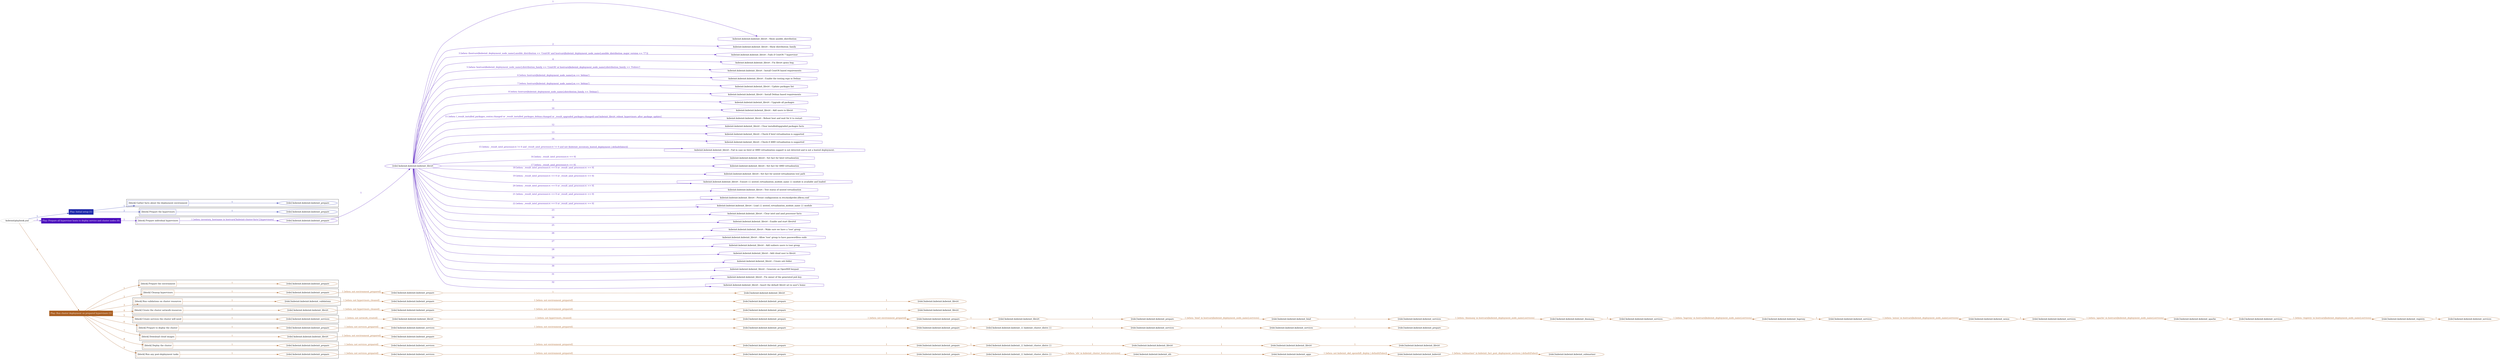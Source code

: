 digraph {
	graph [concentrate=true ordering=in rankdir=LR ratio=fill]
	edge [esep=5 sep=10]
	"kubeinit/playbook.yml" [id=root_node style=dotted]
	play_df1ec5d4 [label="Play: Initial setup (1)" color="#202bac" fontcolor="#ffffff" id=play_df1ec5d4 shape=box style=filled tooltip=localhost]
	"kubeinit/playbook.yml" -> play_df1ec5d4 [label="1 " color="#202bac" fontcolor="#202bac" id=edge_6e7beea9 labeltooltip="1 " tooltip="1 "]
	subgraph "kubeinit.kubeinit.kubeinit_prepare" {
		role_22238a68 [label="[role] kubeinit.kubeinit.kubeinit_prepare" color="#202bac" id=role_22238a68 tooltip="kubeinit.kubeinit.kubeinit_prepare"]
	}
	subgraph "kubeinit.kubeinit.kubeinit_prepare" {
		role_86d8e0dc [label="[role] kubeinit.kubeinit.kubeinit_prepare" color="#202bac" id=role_86d8e0dc tooltip="kubeinit.kubeinit.kubeinit_prepare"]
	}
	subgraph "Play: Initial setup (1)" {
		play_df1ec5d4 -> block_e106db28 [label=1 color="#202bac" fontcolor="#202bac" id=edge_c3531d07 labeltooltip=1 tooltip=1]
		subgraph cluster_block_e106db28 {
			block_e106db28 [label="[block] Gather facts about the deployment environment" color="#202bac" id=block_e106db28 labeltooltip="Gather facts about the deployment environment" shape=box tooltip="Gather facts about the deployment environment"]
			block_e106db28 -> role_22238a68 [label="1 " color="#202bac" fontcolor="#202bac" id=edge_c3fcd8cf labeltooltip="1 " tooltip="1 "]
		}
		play_df1ec5d4 -> block_f93aacaf [label=2 color="#202bac" fontcolor="#202bac" id=edge_62ccc454 labeltooltip=2 tooltip=2]
		subgraph cluster_block_f93aacaf {
			block_f93aacaf [label="[block] Prepare the hypervisors" color="#202bac" id=block_f93aacaf labeltooltip="Prepare the hypervisors" shape=box tooltip="Prepare the hypervisors"]
			block_f93aacaf -> role_86d8e0dc [label="1 " color="#202bac" fontcolor="#202bac" id=edge_b5d084df labeltooltip="1 " tooltip="1 "]
		}
	}
	play_076301d9 [label="Play: Prepare all hypervisor hosts to deploy service and cluster nodes (0)" color="#4c0fbd" fontcolor="#ffffff" id=play_076301d9 shape=box style=filled tooltip="Play: Prepare all hypervisor hosts to deploy service and cluster nodes (0)"]
	"kubeinit/playbook.yml" -> play_076301d9 [label="2 " color="#4c0fbd" fontcolor="#4c0fbd" id=edge_7d614e7a labeltooltip="2 " tooltip="2 "]
	subgraph "kubeinit.kubeinit.kubeinit_libvirt" {
		role_a72bd143 [label="[role] kubeinit.kubeinit.kubeinit_libvirt" color="#4c0fbd" id=role_a72bd143 tooltip="kubeinit.kubeinit.kubeinit_libvirt"]
		task_8fe0cf68 [label="kubeinit.kubeinit.kubeinit_libvirt : Show ansible_distribution" color="#4c0fbd" id=task_8fe0cf68 shape=octagon tooltip="kubeinit.kubeinit.kubeinit_libvirt : Show ansible_distribution"]
		role_a72bd143 -> task_8fe0cf68 [label="1 " color="#4c0fbd" fontcolor="#4c0fbd" id=edge_a979a86d labeltooltip="1 " tooltip="1 "]
		task_bbefbd9b [label="kubeinit.kubeinit.kubeinit_libvirt : Show distribution_family" color="#4c0fbd" id=task_bbefbd9b shape=octagon tooltip="kubeinit.kubeinit.kubeinit_libvirt : Show distribution_family"]
		role_a72bd143 -> task_bbefbd9b [label="2 " color="#4c0fbd" fontcolor="#4c0fbd" id=edge_7fc5ed7e labeltooltip="2 " tooltip="2 "]
		task_b1ae41cb [label="kubeinit.kubeinit.kubeinit_libvirt : Fails if CentOS 7 hypervisor" color="#4c0fbd" id=task_b1ae41cb shape=octagon tooltip="kubeinit.kubeinit.kubeinit_libvirt : Fails if CentOS 7 hypervisor"]
		role_a72bd143 -> task_b1ae41cb [label="3 [when: (hostvars[kubeinit_deployment_node_name].ansible_distribution == 'CentOS' and hostvars[kubeinit_deployment_node_name].ansible_distribution_major_version == \"7\")]" color="#4c0fbd" fontcolor="#4c0fbd" id=edge_ca2c63c0 labeltooltip="3 [when: (hostvars[kubeinit_deployment_node_name].ansible_distribution == 'CentOS' and hostvars[kubeinit_deployment_node_name].ansible_distribution_major_version == \"7\")]" tooltip="3 [when: (hostvars[kubeinit_deployment_node_name].ansible_distribution == 'CentOS' and hostvars[kubeinit_deployment_node_name].ansible_distribution_major_version == \"7\")]"]
		task_789c6225 [label="kubeinit.kubeinit.kubeinit_libvirt : Fix libvirt qemu bug" color="#4c0fbd" id=task_789c6225 shape=octagon tooltip="kubeinit.kubeinit.kubeinit_libvirt : Fix libvirt qemu bug"]
		role_a72bd143 -> task_789c6225 [label="4 " color="#4c0fbd" fontcolor="#4c0fbd" id=edge_00399cfd labeltooltip="4 " tooltip="4 "]
		task_fe5eb05d [label="kubeinit.kubeinit.kubeinit_libvirt : Install CentOS based requirements" color="#4c0fbd" id=task_fe5eb05d shape=octagon tooltip="kubeinit.kubeinit.kubeinit_libvirt : Install CentOS based requirements"]
		role_a72bd143 -> task_fe5eb05d [label="5 [when: hostvars[kubeinit_deployment_node_name].distribution_family == 'CentOS' or hostvars[kubeinit_deployment_node_name].distribution_family == 'Fedora']" color="#4c0fbd" fontcolor="#4c0fbd" id=edge_5f647e98 labeltooltip="5 [when: hostvars[kubeinit_deployment_node_name].distribution_family == 'CentOS' or hostvars[kubeinit_deployment_node_name].distribution_family == 'Fedora']" tooltip="5 [when: hostvars[kubeinit_deployment_node_name].distribution_family == 'CentOS' or hostvars[kubeinit_deployment_node_name].distribution_family == 'Fedora']"]
		task_aba9dcfe [label="kubeinit.kubeinit.kubeinit_libvirt : Enable the testing repo in Debian" color="#4c0fbd" id=task_aba9dcfe shape=octagon tooltip="kubeinit.kubeinit.kubeinit_libvirt : Enable the testing repo in Debian"]
		role_a72bd143 -> task_aba9dcfe [label="6 [when: hostvars[kubeinit_deployment_node_name].os == 'debian']" color="#4c0fbd" fontcolor="#4c0fbd" id=edge_24ddf418 labeltooltip="6 [when: hostvars[kubeinit_deployment_node_name].os == 'debian']" tooltip="6 [when: hostvars[kubeinit_deployment_node_name].os == 'debian']"]
		task_d5825c29 [label="kubeinit.kubeinit.kubeinit_libvirt : Update packages list" color="#4c0fbd" id=task_d5825c29 shape=octagon tooltip="kubeinit.kubeinit.kubeinit_libvirt : Update packages list"]
		role_a72bd143 -> task_d5825c29 [label="7 [when: hostvars[kubeinit_deployment_node_name].os == 'debian']" color="#4c0fbd" fontcolor="#4c0fbd" id=edge_ef366991 labeltooltip="7 [when: hostvars[kubeinit_deployment_node_name].os == 'debian']" tooltip="7 [when: hostvars[kubeinit_deployment_node_name].os == 'debian']"]
		task_bbdff14e [label="kubeinit.kubeinit.kubeinit_libvirt : Install Debian based requirements" color="#4c0fbd" id=task_bbdff14e shape=octagon tooltip="kubeinit.kubeinit.kubeinit_libvirt : Install Debian based requirements"]
		role_a72bd143 -> task_bbdff14e [label="8 [when: hostvars[kubeinit_deployment_node_name].distribution_family == 'Debian']" color="#4c0fbd" fontcolor="#4c0fbd" id=edge_b28fae75 labeltooltip="8 [when: hostvars[kubeinit_deployment_node_name].distribution_family == 'Debian']" tooltip="8 [when: hostvars[kubeinit_deployment_node_name].distribution_family == 'Debian']"]
		task_cf390827 [label="kubeinit.kubeinit.kubeinit_libvirt : Upgrade all packages" color="#4c0fbd" id=task_cf390827 shape=octagon tooltip="kubeinit.kubeinit.kubeinit_libvirt : Upgrade all packages"]
		role_a72bd143 -> task_cf390827 [label="9 " color="#4c0fbd" fontcolor="#4c0fbd" id=edge_77c9a303 labeltooltip="9 " tooltip="9 "]
		task_1a868b2c [label="kubeinit.kubeinit.kubeinit_libvirt : Add users to libvirt" color="#4c0fbd" id=task_1a868b2c shape=octagon tooltip="kubeinit.kubeinit.kubeinit_libvirt : Add users to libvirt"]
		role_a72bd143 -> task_1a868b2c [label="10 " color="#4c0fbd" fontcolor="#4c0fbd" id=edge_17122619 labeltooltip="10 " tooltip="10 "]
		task_4e14990d [label="kubeinit.kubeinit.kubeinit_libvirt : Reboot host and wait for it to restart" color="#4c0fbd" id=task_4e14990d shape=octagon tooltip="kubeinit.kubeinit.kubeinit_libvirt : Reboot host and wait for it to restart"]
		role_a72bd143 -> task_4e14990d [label="11 [when: (_result_installed_packages_centos.changed or _result_installed_packages_debian.changed or _result_upgraded_packages.changed) and kubeinit_libvirt_reboot_hypervisors_after_package_update]" color="#4c0fbd" fontcolor="#4c0fbd" id=edge_71cd508e labeltooltip="11 [when: (_result_installed_packages_centos.changed or _result_installed_packages_debian.changed or _result_upgraded_packages.changed) and kubeinit_libvirt_reboot_hypervisors_after_package_update]" tooltip="11 [when: (_result_installed_packages_centos.changed or _result_installed_packages_debian.changed or _result_upgraded_packages.changed) and kubeinit_libvirt_reboot_hypervisors_after_package_update]"]
		task_6c26b1a0 [label="kubeinit.kubeinit.kubeinit_libvirt : Clear installed/upgraded packages facts" color="#4c0fbd" id=task_6c26b1a0 shape=octagon tooltip="kubeinit.kubeinit.kubeinit_libvirt : Clear installed/upgraded packages facts"]
		role_a72bd143 -> task_6c26b1a0 [label="12 " color="#4c0fbd" fontcolor="#4c0fbd" id=edge_ee48d92a labeltooltip="12 " tooltip="12 "]
		task_4b0d0207 [label="kubeinit.kubeinit.kubeinit_libvirt : Check if Intel virtualization is supported" color="#4c0fbd" id=task_4b0d0207 shape=octagon tooltip="kubeinit.kubeinit.kubeinit_libvirt : Check if Intel virtualization is supported"]
		role_a72bd143 -> task_4b0d0207 [label="13 " color="#4c0fbd" fontcolor="#4c0fbd" id=edge_f76dde2c labeltooltip="13 " tooltip="13 "]
		task_5cb9b04f [label="kubeinit.kubeinit.kubeinit_libvirt : Check if AMD virtualization is supported" color="#4c0fbd" id=task_5cb9b04f shape=octagon tooltip="kubeinit.kubeinit.kubeinit_libvirt : Check if AMD virtualization is supported"]
		role_a72bd143 -> task_5cb9b04f [label="14 " color="#4c0fbd" fontcolor="#4c0fbd" id=edge_e63f74bb labeltooltip="14 " tooltip="14 "]
		task_a71fa666 [label="kubeinit.kubeinit.kubeinit_libvirt : Fail in case no Intel or AMD virtualization support is not detected and is not a hosted deployment." color="#4c0fbd" id=task_a71fa666 shape=octagon tooltip="kubeinit.kubeinit.kubeinit_libvirt : Fail in case no Intel or AMD virtualization support is not detected and is not a hosted deployment."]
		role_a72bd143 -> task_a71fa666 [label="15 [when: _result_intel_processor.rc != 0 and _result_amd_processor.rc != 0 and not (kubeinit_inventory_hosted_deployment | default(false))]" color="#4c0fbd" fontcolor="#4c0fbd" id=edge_13000d41 labeltooltip="15 [when: _result_intel_processor.rc != 0 and _result_amd_processor.rc != 0 and not (kubeinit_inventory_hosted_deployment | default(false))]" tooltip="15 [when: _result_intel_processor.rc != 0 and _result_amd_processor.rc != 0 and not (kubeinit_inventory_hosted_deployment | default(false))]"]
		task_9e79e00e [label="kubeinit.kubeinit.kubeinit_libvirt : Set fact for Intel virtualization" color="#4c0fbd" id=task_9e79e00e shape=octagon tooltip="kubeinit.kubeinit.kubeinit_libvirt : Set fact for Intel virtualization"]
		role_a72bd143 -> task_9e79e00e [label="16 [when: _result_intel_processor.rc == 0]" color="#4c0fbd" fontcolor="#4c0fbd" id=edge_895fde18 labeltooltip="16 [when: _result_intel_processor.rc == 0]" tooltip="16 [when: _result_intel_processor.rc == 0]"]
		task_1a4ee8d4 [label="kubeinit.kubeinit.kubeinit_libvirt : Set fact for AMD virtualization" color="#4c0fbd" id=task_1a4ee8d4 shape=octagon tooltip="kubeinit.kubeinit.kubeinit_libvirt : Set fact for AMD virtualization"]
		role_a72bd143 -> task_1a4ee8d4 [label="17 [when: _result_amd_processor.rc == 0]" color="#4c0fbd" fontcolor="#4c0fbd" id=edge_bd7a4a6a labeltooltip="17 [when: _result_amd_processor.rc == 0]" tooltip="17 [when: _result_amd_processor.rc == 0]"]
		task_6bd7b4a6 [label="kubeinit.kubeinit.kubeinit_libvirt : Set fact for nested virtualization test path" color="#4c0fbd" id=task_6bd7b4a6 shape=octagon tooltip="kubeinit.kubeinit.kubeinit_libvirt : Set fact for nested virtualization test path"]
		role_a72bd143 -> task_6bd7b4a6 [label="18 [when: _result_intel_processor.rc == 0 or _result_amd_processor.rc == 0]" color="#4c0fbd" fontcolor="#4c0fbd" id=edge_3a81ea72 labeltooltip="18 [when: _result_intel_processor.rc == 0 or _result_amd_processor.rc == 0]" tooltip="18 [when: _result_intel_processor.rc == 0 or _result_amd_processor.rc == 0]"]
		task_ff5f1b1c [label="kubeinit.kubeinit.kubeinit_libvirt : Ensure {{ nested_virtualization_module_name }} module is available and loaded" color="#4c0fbd" id=task_ff5f1b1c shape=octagon tooltip="kubeinit.kubeinit.kubeinit_libvirt : Ensure {{ nested_virtualization_module_name }} module is available and loaded"]
		role_a72bd143 -> task_ff5f1b1c [label="19 [when: _result_intel_processor.rc == 0 or _result_amd_processor.rc == 0]" color="#4c0fbd" fontcolor="#4c0fbd" id=edge_1c22f1cb labeltooltip="19 [when: _result_intel_processor.rc == 0 or _result_amd_processor.rc == 0]" tooltip="19 [when: _result_intel_processor.rc == 0 or _result_amd_processor.rc == 0]"]
		task_6c1040c2 [label="kubeinit.kubeinit.kubeinit_libvirt : Test status of nested virtualization" color="#4c0fbd" id=task_6c1040c2 shape=octagon tooltip="kubeinit.kubeinit.kubeinit_libvirt : Test status of nested virtualization"]
		role_a72bd143 -> task_6c1040c2 [label="20 [when: _result_intel_processor.rc == 0 or _result_amd_processor.rc == 0]" color="#4c0fbd" fontcolor="#4c0fbd" id=edge_50c0fee1 labeltooltip="20 [when: _result_intel_processor.rc == 0 or _result_amd_processor.rc == 0]" tooltip="20 [when: _result_intel_processor.rc == 0 or _result_amd_processor.rc == 0]"]
		task_5f2ed2e8 [label="kubeinit.kubeinit.kubeinit_libvirt : Persist configuration in /etc/modprobe.d/kvm.conf" color="#4c0fbd" id=task_5f2ed2e8 shape=octagon tooltip="kubeinit.kubeinit.kubeinit_libvirt : Persist configuration in /etc/modprobe.d/kvm.conf"]
		role_a72bd143 -> task_5f2ed2e8 [label="21 [when: _result_intel_processor.rc == 0 or _result_amd_processor.rc == 0]" color="#4c0fbd" fontcolor="#4c0fbd" id=edge_a9c32064 labeltooltip="21 [when: _result_intel_processor.rc == 0 or _result_amd_processor.rc == 0]" tooltip="21 [when: _result_intel_processor.rc == 0 or _result_amd_processor.rc == 0]"]
		task_ee4cc953 [label="kubeinit.kubeinit.kubeinit_libvirt : Load {{ nested_virtualization_module_name }} module" color="#4c0fbd" id=task_ee4cc953 shape=octagon tooltip="kubeinit.kubeinit.kubeinit_libvirt : Load {{ nested_virtualization_module_name }} module"]
		role_a72bd143 -> task_ee4cc953 [label="22 [when: _result_intel_processor.rc == 0 or _result_amd_processor.rc == 0]" color="#4c0fbd" fontcolor="#4c0fbd" id=edge_2286123e labeltooltip="22 [when: _result_intel_processor.rc == 0 or _result_amd_processor.rc == 0]" tooltip="22 [when: _result_intel_processor.rc == 0 or _result_amd_processor.rc == 0]"]
		task_f7d24a73 [label="kubeinit.kubeinit.kubeinit_libvirt : Clear intel and amd processor facts" color="#4c0fbd" id=task_f7d24a73 shape=octagon tooltip="kubeinit.kubeinit.kubeinit_libvirt : Clear intel and amd processor facts"]
		role_a72bd143 -> task_f7d24a73 [label="23 " color="#4c0fbd" fontcolor="#4c0fbd" id=edge_64b9920b labeltooltip="23 " tooltip="23 "]
		task_8b810e3b [label="kubeinit.kubeinit.kubeinit_libvirt : Enable and start libvirtd" color="#4c0fbd" id=task_8b810e3b shape=octagon tooltip="kubeinit.kubeinit.kubeinit_libvirt : Enable and start libvirtd"]
		role_a72bd143 -> task_8b810e3b [label="24 " color="#4c0fbd" fontcolor="#4c0fbd" id=edge_faac1fb0 labeltooltip="24 " tooltip="24 "]
		task_e3edcba7 [label="kubeinit.kubeinit.kubeinit_libvirt : Make sure we have a 'toor' group" color="#4c0fbd" id=task_e3edcba7 shape=octagon tooltip="kubeinit.kubeinit.kubeinit_libvirt : Make sure we have a 'toor' group"]
		role_a72bd143 -> task_e3edcba7 [label="25 " color="#4c0fbd" fontcolor="#4c0fbd" id=edge_061ee96d labeltooltip="25 " tooltip="25 "]
		task_efc46cf3 [label="kubeinit.kubeinit.kubeinit_libvirt : Allow 'toor' group to have passwordless sudo" color="#4c0fbd" id=task_efc46cf3 shape=octagon tooltip="kubeinit.kubeinit.kubeinit_libvirt : Allow 'toor' group to have passwordless sudo"]
		role_a72bd143 -> task_efc46cf3 [label="26 " color="#4c0fbd" fontcolor="#4c0fbd" id=edge_bf5309a3 labeltooltip="26 " tooltip="26 "]
		task_ea57b051 [label="kubeinit.kubeinit.kubeinit_libvirt : Add sudoers users to toor group" color="#4c0fbd" id=task_ea57b051 shape=octagon tooltip="kubeinit.kubeinit.kubeinit_libvirt : Add sudoers users to toor group"]
		role_a72bd143 -> task_ea57b051 [label="27 " color="#4c0fbd" fontcolor="#4c0fbd" id=edge_f78a4a45 labeltooltip="27 " tooltip="27 "]
		task_7d6c6e0d [label="kubeinit.kubeinit.kubeinit_libvirt : Add cloud user to libvirt" color="#4c0fbd" id=task_7d6c6e0d shape=octagon tooltip="kubeinit.kubeinit.kubeinit_libvirt : Add cloud user to libvirt"]
		role_a72bd143 -> task_7d6c6e0d [label="28 " color="#4c0fbd" fontcolor="#4c0fbd" id=edge_463be556 labeltooltip="28 " tooltip="28 "]
		task_0182cb27 [label="kubeinit.kubeinit.kubeinit_libvirt : Create ssh folder" color="#4c0fbd" id=task_0182cb27 shape=octagon tooltip="kubeinit.kubeinit.kubeinit_libvirt : Create ssh folder"]
		role_a72bd143 -> task_0182cb27 [label="29 " color="#4c0fbd" fontcolor="#4c0fbd" id=edge_de12cc36 labeltooltip="29 " tooltip="29 "]
		task_335a74a2 [label="kubeinit.kubeinit.kubeinit_libvirt : Generate an OpenSSH keypair" color="#4c0fbd" id=task_335a74a2 shape=octagon tooltip="kubeinit.kubeinit.kubeinit_libvirt : Generate an OpenSSH keypair"]
		role_a72bd143 -> task_335a74a2 [label="30 " color="#4c0fbd" fontcolor="#4c0fbd" id=edge_3971f919 labeltooltip="30 " tooltip="30 "]
		task_7f27c295 [label="kubeinit.kubeinit.kubeinit_libvirt : Fix owner of the generated pub key" color="#4c0fbd" id=task_7f27c295 shape=octagon tooltip="kubeinit.kubeinit.kubeinit_libvirt : Fix owner of the generated pub key"]
		role_a72bd143 -> task_7f27c295 [label="31 " color="#4c0fbd" fontcolor="#4c0fbd" id=edge_4c3c4feb labeltooltip="31 " tooltip="31 "]
		task_254e8396 [label="kubeinit.kubeinit.kubeinit_libvirt : Insert the default libvirt uri in user's home" color="#4c0fbd" id=task_254e8396 shape=octagon tooltip="kubeinit.kubeinit.kubeinit_libvirt : Insert the default libvirt uri in user's home"]
		role_a72bd143 -> task_254e8396 [label="32 " color="#4c0fbd" fontcolor="#4c0fbd" id=edge_87cd478e labeltooltip="32 " tooltip="32 "]
	}
	subgraph "kubeinit.kubeinit.kubeinit_prepare" {
		role_f9a0f3dd [label="[role] kubeinit.kubeinit.kubeinit_prepare" color="#4c0fbd" id=role_f9a0f3dd tooltip="kubeinit.kubeinit.kubeinit_prepare"]
		role_f9a0f3dd -> role_a72bd143 [label="1 " color="#4c0fbd" fontcolor="#4c0fbd" id=edge_6d8738e7 labeltooltip="1 " tooltip="1 "]
	}
	subgraph "Play: Prepare all hypervisor hosts to deploy service and cluster nodes (0)" {
		play_076301d9 -> block_3bb1dac2 [label=1 color="#4c0fbd" fontcolor="#4c0fbd" id=edge_7f2052cd labeltooltip=1 tooltip=1]
		subgraph cluster_block_3bb1dac2 {
			block_3bb1dac2 [label="[block] Prepare individual hypervisors" color="#4c0fbd" id=block_3bb1dac2 labeltooltip="Prepare individual hypervisors" shape=box tooltip="Prepare individual hypervisors"]
			block_3bb1dac2 -> role_f9a0f3dd [label="1 [when: inventory_hostname in hostvars['kubeinit-cluster-facts'].hypervisors]" color="#4c0fbd" fontcolor="#4c0fbd" id=edge_7e7dec12 labeltooltip="1 [when: inventory_hostname in hostvars['kubeinit-cluster-facts'].hypervisors]" tooltip="1 [when: inventory_hostname in hostvars['kubeinit-cluster-facts'].hypervisors]"]
		}
	}
	play_081193ae [label="Play: Run cluster deployment on prepared hypervisors (1)" color="#ab5f21" fontcolor="#ffffff" id=play_081193ae shape=box style=filled tooltip=localhost]
	"kubeinit/playbook.yml" -> play_081193ae [label="3 " color="#ab5f21" fontcolor="#ab5f21" id=edge_ac8b5c2c labeltooltip="3 " tooltip="3 "]
	subgraph "kubeinit.kubeinit.kubeinit_prepare" {
		role_61e7997d [label="[role] kubeinit.kubeinit.kubeinit_prepare" color="#ab5f21" id=role_61e7997d tooltip="kubeinit.kubeinit.kubeinit_prepare"]
	}
	subgraph "kubeinit.kubeinit.kubeinit_libvirt" {
		role_8462a612 [label="[role] kubeinit.kubeinit.kubeinit_libvirt" color="#ab5f21" id=role_8462a612 tooltip="kubeinit.kubeinit.kubeinit_libvirt"]
	}
	subgraph "kubeinit.kubeinit.kubeinit_prepare" {
		role_066e2633 [label="[role] kubeinit.kubeinit.kubeinit_prepare" color="#ab5f21" id=role_066e2633 tooltip="kubeinit.kubeinit.kubeinit_prepare"]
		role_066e2633 -> role_8462a612 [label="1 " color="#ab5f21" fontcolor="#ab5f21" id=edge_4b9e4d9f labeltooltip="1 " tooltip="1 "]
	}
	subgraph "kubeinit.kubeinit.kubeinit_prepare" {
		role_a6fb6980 [label="[role] kubeinit.kubeinit.kubeinit_prepare" color="#ab5f21" id=role_a6fb6980 tooltip="kubeinit.kubeinit.kubeinit_prepare"]
		role_a6fb6980 -> role_066e2633 [label="1 [when: not environment_prepared]" color="#ab5f21" fontcolor="#ab5f21" id=edge_c714cc17 labeltooltip="1 [when: not environment_prepared]" tooltip="1 [when: not environment_prepared]"]
	}
	subgraph "kubeinit.kubeinit.kubeinit_libvirt" {
		role_ebddf0b9 [label="[role] kubeinit.kubeinit.kubeinit_libvirt" color="#ab5f21" id=role_ebddf0b9 tooltip="kubeinit.kubeinit.kubeinit_libvirt"]
	}
	subgraph "kubeinit.kubeinit.kubeinit_prepare" {
		role_00468c1b [label="[role] kubeinit.kubeinit.kubeinit_prepare" color="#ab5f21" id=role_00468c1b tooltip="kubeinit.kubeinit.kubeinit_prepare"]
		role_00468c1b -> role_ebddf0b9 [label="1 " color="#ab5f21" fontcolor="#ab5f21" id=edge_8611667b labeltooltip="1 " tooltip="1 "]
	}
	subgraph "kubeinit.kubeinit.kubeinit_prepare" {
		role_9fed2c93 [label="[role] kubeinit.kubeinit.kubeinit_prepare" color="#ab5f21" id=role_9fed2c93 tooltip="kubeinit.kubeinit.kubeinit_prepare"]
		role_9fed2c93 -> role_00468c1b [label="1 [when: not environment_prepared]" color="#ab5f21" fontcolor="#ab5f21" id=edge_74de4195 labeltooltip="1 [when: not environment_prepared]" tooltip="1 [when: not environment_prepared]"]
	}
	subgraph "kubeinit.kubeinit.kubeinit_validations" {
		role_a7d7992a [label="[role] kubeinit.kubeinit.kubeinit_validations" color="#ab5f21" id=role_a7d7992a tooltip="kubeinit.kubeinit.kubeinit_validations"]
		role_a7d7992a -> role_9fed2c93 [label="1 [when: not hypervisors_cleaned]" color="#ab5f21" fontcolor="#ab5f21" id=edge_accaa851 labeltooltip="1 [when: not hypervisors_cleaned]" tooltip="1 [when: not hypervisors_cleaned]"]
	}
	subgraph "kubeinit.kubeinit.kubeinit_libvirt" {
		role_2a5772b8 [label="[role] kubeinit.kubeinit.kubeinit_libvirt" color="#ab5f21" id=role_2a5772b8 tooltip="kubeinit.kubeinit.kubeinit_libvirt"]
	}
	subgraph "kubeinit.kubeinit.kubeinit_prepare" {
		role_4b7816ce [label="[role] kubeinit.kubeinit.kubeinit_prepare" color="#ab5f21" id=role_4b7816ce tooltip="kubeinit.kubeinit.kubeinit_prepare"]
		role_4b7816ce -> role_2a5772b8 [label="1 " color="#ab5f21" fontcolor="#ab5f21" id=edge_706d5aa4 labeltooltip="1 " tooltip="1 "]
	}
	subgraph "kubeinit.kubeinit.kubeinit_prepare" {
		role_886ae4f2 [label="[role] kubeinit.kubeinit.kubeinit_prepare" color="#ab5f21" id=role_886ae4f2 tooltip="kubeinit.kubeinit.kubeinit_prepare"]
		role_886ae4f2 -> role_4b7816ce [label="1 [when: not environment_prepared]" color="#ab5f21" fontcolor="#ab5f21" id=edge_6c632e68 labeltooltip="1 [when: not environment_prepared]" tooltip="1 [when: not environment_prepared]"]
	}
	subgraph "kubeinit.kubeinit.kubeinit_libvirt" {
		role_f8156f82 [label="[role] kubeinit.kubeinit.kubeinit_libvirt" color="#ab5f21" id=role_f8156f82 tooltip="kubeinit.kubeinit.kubeinit_libvirt"]
		role_f8156f82 -> role_886ae4f2 [label="1 [when: not hypervisors_cleaned]" color="#ab5f21" fontcolor="#ab5f21" id=edge_a3c76b61 labeltooltip="1 [when: not hypervisors_cleaned]" tooltip="1 [when: not hypervisors_cleaned]"]
	}
	subgraph "kubeinit.kubeinit.kubeinit_services" {
		role_248af552 [label="[role] kubeinit.kubeinit.kubeinit_services" color="#ab5f21" id=role_248af552 tooltip="kubeinit.kubeinit.kubeinit_services"]
	}
	subgraph "kubeinit.kubeinit.kubeinit_registry" {
		role_72593d97 [label="[role] kubeinit.kubeinit.kubeinit_registry" color="#ab5f21" id=role_72593d97 tooltip="kubeinit.kubeinit.kubeinit_registry"]
		role_72593d97 -> role_248af552 [label="1 " color="#ab5f21" fontcolor="#ab5f21" id=edge_7bd4d984 labeltooltip="1 " tooltip="1 "]
	}
	subgraph "kubeinit.kubeinit.kubeinit_services" {
		role_71eef322 [label="[role] kubeinit.kubeinit.kubeinit_services" color="#ab5f21" id=role_71eef322 tooltip="kubeinit.kubeinit.kubeinit_services"]
		role_71eef322 -> role_72593d97 [label="1 [when: 'registry' in hostvars[kubeinit_deployment_node_name].services]" color="#ab5f21" fontcolor="#ab5f21" id=edge_fec0692e labeltooltip="1 [when: 'registry' in hostvars[kubeinit_deployment_node_name].services]" tooltip="1 [when: 'registry' in hostvars[kubeinit_deployment_node_name].services]"]
	}
	subgraph "kubeinit.kubeinit.kubeinit_apache" {
		role_1b0abca8 [label="[role] kubeinit.kubeinit.kubeinit_apache" color="#ab5f21" id=role_1b0abca8 tooltip="kubeinit.kubeinit.kubeinit_apache"]
		role_1b0abca8 -> role_71eef322 [label="1 " color="#ab5f21" fontcolor="#ab5f21" id=edge_995ed0be labeltooltip="1 " tooltip="1 "]
	}
	subgraph "kubeinit.kubeinit.kubeinit_services" {
		role_22fa4d39 [label="[role] kubeinit.kubeinit.kubeinit_services" color="#ab5f21" id=role_22fa4d39 tooltip="kubeinit.kubeinit.kubeinit_services"]
		role_22fa4d39 -> role_1b0abca8 [label="1 [when: 'apache' in hostvars[kubeinit_deployment_node_name].services]" color="#ab5f21" fontcolor="#ab5f21" id=edge_a503bd3a labeltooltip="1 [when: 'apache' in hostvars[kubeinit_deployment_node_name].services]" tooltip="1 [when: 'apache' in hostvars[kubeinit_deployment_node_name].services]"]
	}
	subgraph "kubeinit.kubeinit.kubeinit_nexus" {
		role_c431bcdb [label="[role] kubeinit.kubeinit.kubeinit_nexus" color="#ab5f21" id=role_c431bcdb tooltip="kubeinit.kubeinit.kubeinit_nexus"]
		role_c431bcdb -> role_22fa4d39 [label="1 " color="#ab5f21" fontcolor="#ab5f21" id=edge_c0713cdc labeltooltip="1 " tooltip="1 "]
	}
	subgraph "kubeinit.kubeinit.kubeinit_services" {
		role_cacf7040 [label="[role] kubeinit.kubeinit.kubeinit_services" color="#ab5f21" id=role_cacf7040 tooltip="kubeinit.kubeinit.kubeinit_services"]
		role_cacf7040 -> role_c431bcdb [label="1 [when: 'nexus' in hostvars[kubeinit_deployment_node_name].services]" color="#ab5f21" fontcolor="#ab5f21" id=edge_0e6246a1 labeltooltip="1 [when: 'nexus' in hostvars[kubeinit_deployment_node_name].services]" tooltip="1 [when: 'nexus' in hostvars[kubeinit_deployment_node_name].services]"]
	}
	subgraph "kubeinit.kubeinit.kubeinit_haproxy" {
		role_75bebd04 [label="[role] kubeinit.kubeinit.kubeinit_haproxy" color="#ab5f21" id=role_75bebd04 tooltip="kubeinit.kubeinit.kubeinit_haproxy"]
		role_75bebd04 -> role_cacf7040 [label="1 " color="#ab5f21" fontcolor="#ab5f21" id=edge_4e0a355b labeltooltip="1 " tooltip="1 "]
	}
	subgraph "kubeinit.kubeinit.kubeinit_services" {
		role_36fa241b [label="[role] kubeinit.kubeinit.kubeinit_services" color="#ab5f21" id=role_36fa241b tooltip="kubeinit.kubeinit.kubeinit_services"]
		role_36fa241b -> role_75bebd04 [label="1 [when: 'haproxy' in hostvars[kubeinit_deployment_node_name].services]" color="#ab5f21" fontcolor="#ab5f21" id=edge_f033a204 labeltooltip="1 [when: 'haproxy' in hostvars[kubeinit_deployment_node_name].services]" tooltip="1 [when: 'haproxy' in hostvars[kubeinit_deployment_node_name].services]"]
	}
	subgraph "kubeinit.kubeinit.kubeinit_dnsmasq" {
		role_4c7bb20b [label="[role] kubeinit.kubeinit.kubeinit_dnsmasq" color="#ab5f21" id=role_4c7bb20b tooltip="kubeinit.kubeinit.kubeinit_dnsmasq"]
		role_4c7bb20b -> role_36fa241b [label="1 " color="#ab5f21" fontcolor="#ab5f21" id=edge_f1e9dc30 labeltooltip="1 " tooltip="1 "]
	}
	subgraph "kubeinit.kubeinit.kubeinit_services" {
		role_1e476aee [label="[role] kubeinit.kubeinit.kubeinit_services" color="#ab5f21" id=role_1e476aee tooltip="kubeinit.kubeinit.kubeinit_services"]
		role_1e476aee -> role_4c7bb20b [label="1 [when: 'dnsmasq' in hostvars[kubeinit_deployment_node_name].services]" color="#ab5f21" fontcolor="#ab5f21" id=edge_5301f556 labeltooltip="1 [when: 'dnsmasq' in hostvars[kubeinit_deployment_node_name].services]" tooltip="1 [when: 'dnsmasq' in hostvars[kubeinit_deployment_node_name].services]"]
	}
	subgraph "kubeinit.kubeinit.kubeinit_bind" {
		role_565083cb [label="[role] kubeinit.kubeinit.kubeinit_bind" color="#ab5f21" id=role_565083cb tooltip="kubeinit.kubeinit.kubeinit_bind"]
		role_565083cb -> role_1e476aee [label="1 " color="#ab5f21" fontcolor="#ab5f21" id=edge_638cbe77 labeltooltip="1 " tooltip="1 "]
	}
	subgraph "kubeinit.kubeinit.kubeinit_prepare" {
		role_a31cf2b6 [label="[role] kubeinit.kubeinit.kubeinit_prepare" color="#ab5f21" id=role_a31cf2b6 tooltip="kubeinit.kubeinit.kubeinit_prepare"]
		role_a31cf2b6 -> role_565083cb [label="1 [when: 'bind' in hostvars[kubeinit_deployment_node_name].services]" color="#ab5f21" fontcolor="#ab5f21" id=edge_e758f113 labeltooltip="1 [when: 'bind' in hostvars[kubeinit_deployment_node_name].services]" tooltip="1 [when: 'bind' in hostvars[kubeinit_deployment_node_name].services]"]
	}
	subgraph "kubeinit.kubeinit.kubeinit_libvirt" {
		role_dd8e999b [label="[role] kubeinit.kubeinit.kubeinit_libvirt" color="#ab5f21" id=role_dd8e999b tooltip="kubeinit.kubeinit.kubeinit_libvirt"]
		role_dd8e999b -> role_a31cf2b6 [label="1 " color="#ab5f21" fontcolor="#ab5f21" id=edge_e212baba labeltooltip="1 " tooltip="1 "]
	}
	subgraph "kubeinit.kubeinit.kubeinit_prepare" {
		role_aff27289 [label="[role] kubeinit.kubeinit.kubeinit_prepare" color="#ab5f21" id=role_aff27289 tooltip="kubeinit.kubeinit.kubeinit_prepare"]
		role_aff27289 -> role_dd8e999b [label="1 " color="#ab5f21" fontcolor="#ab5f21" id=edge_b6f8c446 labeltooltip="1 " tooltip="1 "]
	}
	subgraph "kubeinit.kubeinit.kubeinit_prepare" {
		role_e69017ee [label="[role] kubeinit.kubeinit.kubeinit_prepare" color="#ab5f21" id=role_e69017ee tooltip="kubeinit.kubeinit.kubeinit_prepare"]
		role_e69017ee -> role_aff27289 [label="1 [when: not environment_prepared]" color="#ab5f21" fontcolor="#ab5f21" id=edge_8ad17a33 labeltooltip="1 [when: not environment_prepared]" tooltip="1 [when: not environment_prepared]"]
	}
	subgraph "kubeinit.kubeinit.kubeinit_libvirt" {
		role_8370eac1 [label="[role] kubeinit.kubeinit.kubeinit_libvirt" color="#ab5f21" id=role_8370eac1 tooltip="kubeinit.kubeinit.kubeinit_libvirt"]
		role_8370eac1 -> role_e69017ee [label="1 [when: not hypervisors_cleaned]" color="#ab5f21" fontcolor="#ab5f21" id=edge_dc6625f4 labeltooltip="1 [when: not hypervisors_cleaned]" tooltip="1 [when: not hypervisors_cleaned]"]
	}
	subgraph "kubeinit.kubeinit.kubeinit_services" {
		role_62726751 [label="[role] kubeinit.kubeinit.kubeinit_services" color="#ab5f21" id=role_62726751 tooltip="kubeinit.kubeinit.kubeinit_services"]
		role_62726751 -> role_8370eac1 [label="1 [when: not network_created]" color="#ab5f21" fontcolor="#ab5f21" id=edge_c82dead2 labeltooltip="1 [when: not network_created]" tooltip="1 [when: not network_created]"]
	}
	subgraph "kubeinit.kubeinit.kubeinit_prepare" {
		role_109c8c9b [label="[role] kubeinit.kubeinit.kubeinit_prepare" color="#ab5f21" id=role_109c8c9b tooltip="kubeinit.kubeinit.kubeinit_prepare"]
	}
	subgraph "kubeinit.kubeinit.kubeinit_services" {
		role_45c8d568 [label="[role] kubeinit.kubeinit.kubeinit_services" color="#ab5f21" id=role_45c8d568 tooltip="kubeinit.kubeinit.kubeinit_services"]
		role_45c8d568 -> role_109c8c9b [label="1 " color="#ab5f21" fontcolor="#ab5f21" id=edge_518b4d6b labeltooltip="1 " tooltip="1 "]
	}
	subgraph "kubeinit.kubeinit.kubeinit_services" {
		role_c06d0cff [label="[role] kubeinit.kubeinit.kubeinit_services" color="#ab5f21" id=role_c06d0cff tooltip="kubeinit.kubeinit.kubeinit_services"]
		role_c06d0cff -> role_45c8d568 [label="1 " color="#ab5f21" fontcolor="#ab5f21" id=edge_14b4a517 labeltooltip="1 " tooltip="1 "]
	}
	subgraph "kubeinit.kubeinit.kubeinit_{{ kubeinit_cluster_distro }}" {
		role_e6069eff [label="[role] kubeinit.kubeinit.kubeinit_{{ kubeinit_cluster_distro }}" color="#ab5f21" id=role_e6069eff tooltip="kubeinit.kubeinit.kubeinit_{{ kubeinit_cluster_distro }}"]
		role_e6069eff -> role_c06d0cff [label="1 " color="#ab5f21" fontcolor="#ab5f21" id=edge_0bcaea74 labeltooltip="1 " tooltip="1 "]
	}
	subgraph "kubeinit.kubeinit.kubeinit_prepare" {
		role_d6fa64f1 [label="[role] kubeinit.kubeinit.kubeinit_prepare" color="#ab5f21" id=role_d6fa64f1 tooltip="kubeinit.kubeinit.kubeinit_prepare"]
		role_d6fa64f1 -> role_e6069eff [label="1 " color="#ab5f21" fontcolor="#ab5f21" id=edge_d76e902e labeltooltip="1 " tooltip="1 "]
	}
	subgraph "kubeinit.kubeinit.kubeinit_prepare" {
		role_6e30077e [label="[role] kubeinit.kubeinit.kubeinit_prepare" color="#ab5f21" id=role_6e30077e tooltip="kubeinit.kubeinit.kubeinit_prepare"]
		role_6e30077e -> role_d6fa64f1 [label="1 " color="#ab5f21" fontcolor="#ab5f21" id=edge_82487014 labeltooltip="1 " tooltip="1 "]
	}
	subgraph "kubeinit.kubeinit.kubeinit_services" {
		role_b1bac5ec [label="[role] kubeinit.kubeinit.kubeinit_services" color="#ab5f21" id=role_b1bac5ec tooltip="kubeinit.kubeinit.kubeinit_services"]
		role_b1bac5ec -> role_6e30077e [label="1 [when: not environment_prepared]" color="#ab5f21" fontcolor="#ab5f21" id=edge_f12c51a3 labeltooltip="1 [when: not environment_prepared]" tooltip="1 [when: not environment_prepared]"]
	}
	subgraph "kubeinit.kubeinit.kubeinit_prepare" {
		role_b6e667e8 [label="[role] kubeinit.kubeinit.kubeinit_prepare" color="#ab5f21" id=role_b6e667e8 tooltip="kubeinit.kubeinit.kubeinit_prepare"]
		role_b6e667e8 -> role_b1bac5ec [label="1 [when: not services_prepared]" color="#ab5f21" fontcolor="#ab5f21" id=edge_3e7288d2 labeltooltip="1 [when: not services_prepared]" tooltip="1 [when: not services_prepared]"]
	}
	subgraph "kubeinit.kubeinit.kubeinit_prepare" {
		role_01b614bb [label="[role] kubeinit.kubeinit.kubeinit_prepare" color="#ab5f21" id=role_01b614bb tooltip="kubeinit.kubeinit.kubeinit_prepare"]
	}
	subgraph "kubeinit.kubeinit.kubeinit_libvirt" {
		role_5b70447a [label="[role] kubeinit.kubeinit.kubeinit_libvirt" color="#ab5f21" id=role_5b70447a tooltip="kubeinit.kubeinit.kubeinit_libvirt"]
		role_5b70447a -> role_01b614bb [label="1 [when: not environment_prepared]" color="#ab5f21" fontcolor="#ab5f21" id=edge_e6e297cb labeltooltip="1 [when: not environment_prepared]" tooltip="1 [when: not environment_prepared]"]
	}
	subgraph "kubeinit.kubeinit.kubeinit_libvirt" {
		role_3c5354f6 [label="[role] kubeinit.kubeinit.kubeinit_libvirt" color="#ab5f21" id=role_3c5354f6 tooltip="kubeinit.kubeinit.kubeinit_libvirt"]
	}
	subgraph "kubeinit.kubeinit.kubeinit_libvirt" {
		role_7ef695f1 [label="[role] kubeinit.kubeinit.kubeinit_libvirt" color="#ab5f21" id=role_7ef695f1 tooltip="kubeinit.kubeinit.kubeinit_libvirt"]
		role_7ef695f1 -> role_3c5354f6 [label="1 " color="#ab5f21" fontcolor="#ab5f21" id=edge_beb773ef labeltooltip="1 " tooltip="1 "]
	}
	subgraph "kubeinit.kubeinit.kubeinit_libvirt" {
		role_f6449c61 [label="[role] kubeinit.kubeinit.kubeinit_libvirt" color="#ab5f21" id=role_f6449c61 tooltip="kubeinit.kubeinit.kubeinit_libvirt"]
		role_f6449c61 -> role_7ef695f1 [label="1 " color="#ab5f21" fontcolor="#ab5f21" id=edge_e1bdeae6 labeltooltip="1 " tooltip="1 "]
	}
	subgraph "kubeinit.kubeinit.kubeinit_{{ kubeinit_cluster_distro }}" {
		role_f9eba0da [label="[role] kubeinit.kubeinit.kubeinit_{{ kubeinit_cluster_distro }}" color="#ab5f21" id=role_f9eba0da tooltip="kubeinit.kubeinit.kubeinit_{{ kubeinit_cluster_distro }}"]
		role_f9eba0da -> role_f6449c61 [label="1 " color="#ab5f21" fontcolor="#ab5f21" id=edge_fbed6e2c labeltooltip="1 " tooltip="1 "]
	}
	subgraph "kubeinit.kubeinit.kubeinit_prepare" {
		role_1f20cf45 [label="[role] kubeinit.kubeinit.kubeinit_prepare" color="#ab5f21" id=role_1f20cf45 tooltip="kubeinit.kubeinit.kubeinit_prepare"]
		role_1f20cf45 -> role_f9eba0da [label="1 " color="#ab5f21" fontcolor="#ab5f21" id=edge_589d311a labeltooltip="1 " tooltip="1 "]
	}
	subgraph "kubeinit.kubeinit.kubeinit_prepare" {
		role_001bb853 [label="[role] kubeinit.kubeinit.kubeinit_prepare" color="#ab5f21" id=role_001bb853 tooltip="kubeinit.kubeinit.kubeinit_prepare"]
		role_001bb853 -> role_1f20cf45 [label="1 " color="#ab5f21" fontcolor="#ab5f21" id=edge_013b927c labeltooltip="1 " tooltip="1 "]
	}
	subgraph "kubeinit.kubeinit.kubeinit_services" {
		role_2343b38a [label="[role] kubeinit.kubeinit.kubeinit_services" color="#ab5f21" id=role_2343b38a tooltip="kubeinit.kubeinit.kubeinit_services"]
		role_2343b38a -> role_001bb853 [label="1 [when: not environment_prepared]" color="#ab5f21" fontcolor="#ab5f21" id=edge_4ef5b3aa labeltooltip="1 [when: not environment_prepared]" tooltip="1 [when: not environment_prepared]"]
	}
	subgraph "kubeinit.kubeinit.kubeinit_prepare" {
		role_bacd8c23 [label="[role] kubeinit.kubeinit.kubeinit_prepare" color="#ab5f21" id=role_bacd8c23 tooltip="kubeinit.kubeinit.kubeinit_prepare"]
		role_bacd8c23 -> role_2343b38a [label="1 [when: not services_prepared]" color="#ab5f21" fontcolor="#ab5f21" id=edge_7b2f7faf labeltooltip="1 [when: not services_prepared]" tooltip="1 [when: not services_prepared]"]
	}
	subgraph "kubeinit.kubeinit.kubeinit_submariner" {
		role_40eba158 [label="[role] kubeinit.kubeinit.kubeinit_submariner" color="#ab5f21" id=role_40eba158 tooltip="kubeinit.kubeinit.kubeinit_submariner"]
	}
	subgraph "kubeinit.kubeinit.kubeinit_kubevirt" {
		role_94c2041b [label="[role] kubeinit.kubeinit.kubeinit_kubevirt" color="#ab5f21" id=role_94c2041b tooltip="kubeinit.kubeinit.kubeinit_kubevirt"]
		role_94c2041b -> role_40eba158 [label="1 [when: 'submariner' in kubeinit_fact_post_deployment_services | default(False)]" color="#ab5f21" fontcolor="#ab5f21" id=edge_2c89e3a0 labeltooltip="1 [when: 'submariner' in kubeinit_fact_post_deployment_services | default(False)]" tooltip="1 [when: 'submariner' in kubeinit_fact_post_deployment_services | default(False)]"]
	}
	subgraph "kubeinit.kubeinit.kubeinit_apps" {
		role_73b2859d [label="[role] kubeinit.kubeinit.kubeinit_apps" color="#ab5f21" id=role_73b2859d tooltip="kubeinit.kubeinit.kubeinit_apps"]
		role_73b2859d -> role_94c2041b [label="1 [when: not kubeinit_okd_openshift_deploy | default(False)]" color="#ab5f21" fontcolor="#ab5f21" id=edge_e775e765 labeltooltip="1 [when: not kubeinit_okd_openshift_deploy | default(False)]" tooltip="1 [when: not kubeinit_okd_openshift_deploy | default(False)]"]
	}
	subgraph "kubeinit.kubeinit.kubeinit_nfs" {
		role_b1832638 [label="[role] kubeinit.kubeinit.kubeinit_nfs" color="#ab5f21" id=role_b1832638 tooltip="kubeinit.kubeinit.kubeinit_nfs"]
		role_b1832638 -> role_73b2859d [label="1 " color="#ab5f21" fontcolor="#ab5f21" id=edge_c83c3777 labeltooltip="1 " tooltip="1 "]
	}
	subgraph "kubeinit.kubeinit.kubeinit_{{ kubeinit_cluster_distro }}" {
		role_c2d4eda8 [label="[role] kubeinit.kubeinit.kubeinit_{{ kubeinit_cluster_distro }}" color="#ab5f21" id=role_c2d4eda8 tooltip="kubeinit.kubeinit.kubeinit_{{ kubeinit_cluster_distro }}"]
		role_c2d4eda8 -> role_b1832638 [label="1 [when: 'nfs' in kubeinit_cluster_hostvars.services]" color="#ab5f21" fontcolor="#ab5f21" id=edge_aa5ae8fd labeltooltip="1 [when: 'nfs' in kubeinit_cluster_hostvars.services]" tooltip="1 [when: 'nfs' in kubeinit_cluster_hostvars.services]"]
	}
	subgraph "kubeinit.kubeinit.kubeinit_prepare" {
		role_935086b4 [label="[role] kubeinit.kubeinit.kubeinit_prepare" color="#ab5f21" id=role_935086b4 tooltip="kubeinit.kubeinit.kubeinit_prepare"]
		role_935086b4 -> role_c2d4eda8 [label="1 " color="#ab5f21" fontcolor="#ab5f21" id=edge_12929e9c labeltooltip="1 " tooltip="1 "]
	}
	subgraph "kubeinit.kubeinit.kubeinit_prepare" {
		role_3b52539b [label="[role] kubeinit.kubeinit.kubeinit_prepare" color="#ab5f21" id=role_3b52539b tooltip="kubeinit.kubeinit.kubeinit_prepare"]
		role_3b52539b -> role_935086b4 [label="1 " color="#ab5f21" fontcolor="#ab5f21" id=edge_90319814 labeltooltip="1 " tooltip="1 "]
	}
	subgraph "kubeinit.kubeinit.kubeinit_services" {
		role_34c7b000 [label="[role] kubeinit.kubeinit.kubeinit_services" color="#ab5f21" id=role_34c7b000 tooltip="kubeinit.kubeinit.kubeinit_services"]
		role_34c7b000 -> role_3b52539b [label="1 [when: not environment_prepared]" color="#ab5f21" fontcolor="#ab5f21" id=edge_6608866e labeltooltip="1 [when: not environment_prepared]" tooltip="1 [when: not environment_prepared]"]
	}
	subgraph "kubeinit.kubeinit.kubeinit_prepare" {
		role_b22b0871 [label="[role] kubeinit.kubeinit.kubeinit_prepare" color="#ab5f21" id=role_b22b0871 tooltip="kubeinit.kubeinit.kubeinit_prepare"]
		role_b22b0871 -> role_34c7b000 [label="1 [when: not services_prepared]" color="#ab5f21" fontcolor="#ab5f21" id=edge_5d598bbc labeltooltip="1 [when: not services_prepared]" tooltip="1 [when: not services_prepared]"]
	}
	subgraph "Play: Run cluster deployment on prepared hypervisors (1)" {
		play_081193ae -> block_1b2a4866 [label=1 color="#ab5f21" fontcolor="#ab5f21" id=edge_7b2c0750 labeltooltip=1 tooltip=1]
		subgraph cluster_block_1b2a4866 {
			block_1b2a4866 [label="[block] Prepare the environment" color="#ab5f21" id=block_1b2a4866 labeltooltip="Prepare the environment" shape=box tooltip="Prepare the environment"]
			block_1b2a4866 -> role_61e7997d [label="1 " color="#ab5f21" fontcolor="#ab5f21" id=edge_e8cf51b4 labeltooltip="1 " tooltip="1 "]
		}
		play_081193ae -> block_cbc29aa7 [label=2 color="#ab5f21" fontcolor="#ab5f21" id=edge_06a3661b labeltooltip=2 tooltip=2]
		subgraph cluster_block_cbc29aa7 {
			block_cbc29aa7 [label="[block] Cleanup hypervisors" color="#ab5f21" id=block_cbc29aa7 labeltooltip="Cleanup hypervisors" shape=box tooltip="Cleanup hypervisors"]
			block_cbc29aa7 -> role_a6fb6980 [label="1 " color="#ab5f21" fontcolor="#ab5f21" id=edge_bda80091 labeltooltip="1 " tooltip="1 "]
		}
		play_081193ae -> block_abdc7709 [label=3 color="#ab5f21" fontcolor="#ab5f21" id=edge_3d305c10 labeltooltip=3 tooltip=3]
		subgraph cluster_block_abdc7709 {
			block_abdc7709 [label="[block] Run validations on cluster resources" color="#ab5f21" id=block_abdc7709 labeltooltip="Run validations on cluster resources" shape=box tooltip="Run validations on cluster resources"]
			block_abdc7709 -> role_a7d7992a [label="1 " color="#ab5f21" fontcolor="#ab5f21" id=edge_81de93d9 labeltooltip="1 " tooltip="1 "]
		}
		play_081193ae -> block_99c50900 [label=4 color="#ab5f21" fontcolor="#ab5f21" id=edge_d21df6ca labeltooltip=4 tooltip=4]
		subgraph cluster_block_99c50900 {
			block_99c50900 [label="[block] Create the cluster network resources" color="#ab5f21" id=block_99c50900 labeltooltip="Create the cluster network resources" shape=box tooltip="Create the cluster network resources"]
			block_99c50900 -> role_f8156f82 [label="1 " color="#ab5f21" fontcolor="#ab5f21" id=edge_f50bc4bd labeltooltip="1 " tooltip="1 "]
		}
		play_081193ae -> block_55295f88 [label=5 color="#ab5f21" fontcolor="#ab5f21" id=edge_c6731035 labeltooltip=5 tooltip=5]
		subgraph cluster_block_55295f88 {
			block_55295f88 [label="[block] Create services the cluster will need" color="#ab5f21" id=block_55295f88 labeltooltip="Create services the cluster will need" shape=box tooltip="Create services the cluster will need"]
			block_55295f88 -> role_62726751 [label="1 " color="#ab5f21" fontcolor="#ab5f21" id=edge_a298037d labeltooltip="1 " tooltip="1 "]
		}
		play_081193ae -> block_c5c9050d [label=6 color="#ab5f21" fontcolor="#ab5f21" id=edge_a6349127 labeltooltip=6 tooltip=6]
		subgraph cluster_block_c5c9050d {
			block_c5c9050d [label="[block] Prepare to deploy the cluster" color="#ab5f21" id=block_c5c9050d labeltooltip="Prepare to deploy the cluster" shape=box tooltip="Prepare to deploy the cluster"]
			block_c5c9050d -> role_b6e667e8 [label="1 " color="#ab5f21" fontcolor="#ab5f21" id=edge_e56f7509 labeltooltip="1 " tooltip="1 "]
		}
		play_081193ae -> block_d07c59a7 [label=7 color="#ab5f21" fontcolor="#ab5f21" id=edge_ffcb5226 labeltooltip=7 tooltip=7]
		subgraph cluster_block_d07c59a7 {
			block_d07c59a7 [label="[block] Download cloud images" color="#ab5f21" id=block_d07c59a7 labeltooltip="Download cloud images" shape=box tooltip="Download cloud images"]
			block_d07c59a7 -> role_5b70447a [label="1 " color="#ab5f21" fontcolor="#ab5f21" id=edge_cc5d24f6 labeltooltip="1 " tooltip="1 "]
		}
		play_081193ae -> block_c6c08c64 [label=8 color="#ab5f21" fontcolor="#ab5f21" id=edge_a7530038 labeltooltip=8 tooltip=8]
		subgraph cluster_block_c6c08c64 {
			block_c6c08c64 [label="[block] Deploy the cluster" color="#ab5f21" id=block_c6c08c64 labeltooltip="Deploy the cluster" shape=box tooltip="Deploy the cluster"]
			block_c6c08c64 -> role_bacd8c23 [label="1 " color="#ab5f21" fontcolor="#ab5f21" id=edge_0f8536a6 labeltooltip="1 " tooltip="1 "]
		}
		play_081193ae -> block_1d92827e [label=9 color="#ab5f21" fontcolor="#ab5f21" id=edge_a05bbed1 labeltooltip=9 tooltip=9]
		subgraph cluster_block_1d92827e {
			block_1d92827e [label="[block] Run any post-deployment tasks" color="#ab5f21" id=block_1d92827e labeltooltip="Run any post-deployment tasks" shape=box tooltip="Run any post-deployment tasks"]
			block_1d92827e -> role_b22b0871 [label="1 " color="#ab5f21" fontcolor="#ab5f21" id=edge_c491cb88 labeltooltip="1 " tooltip="1 "]
		}
	}
}
